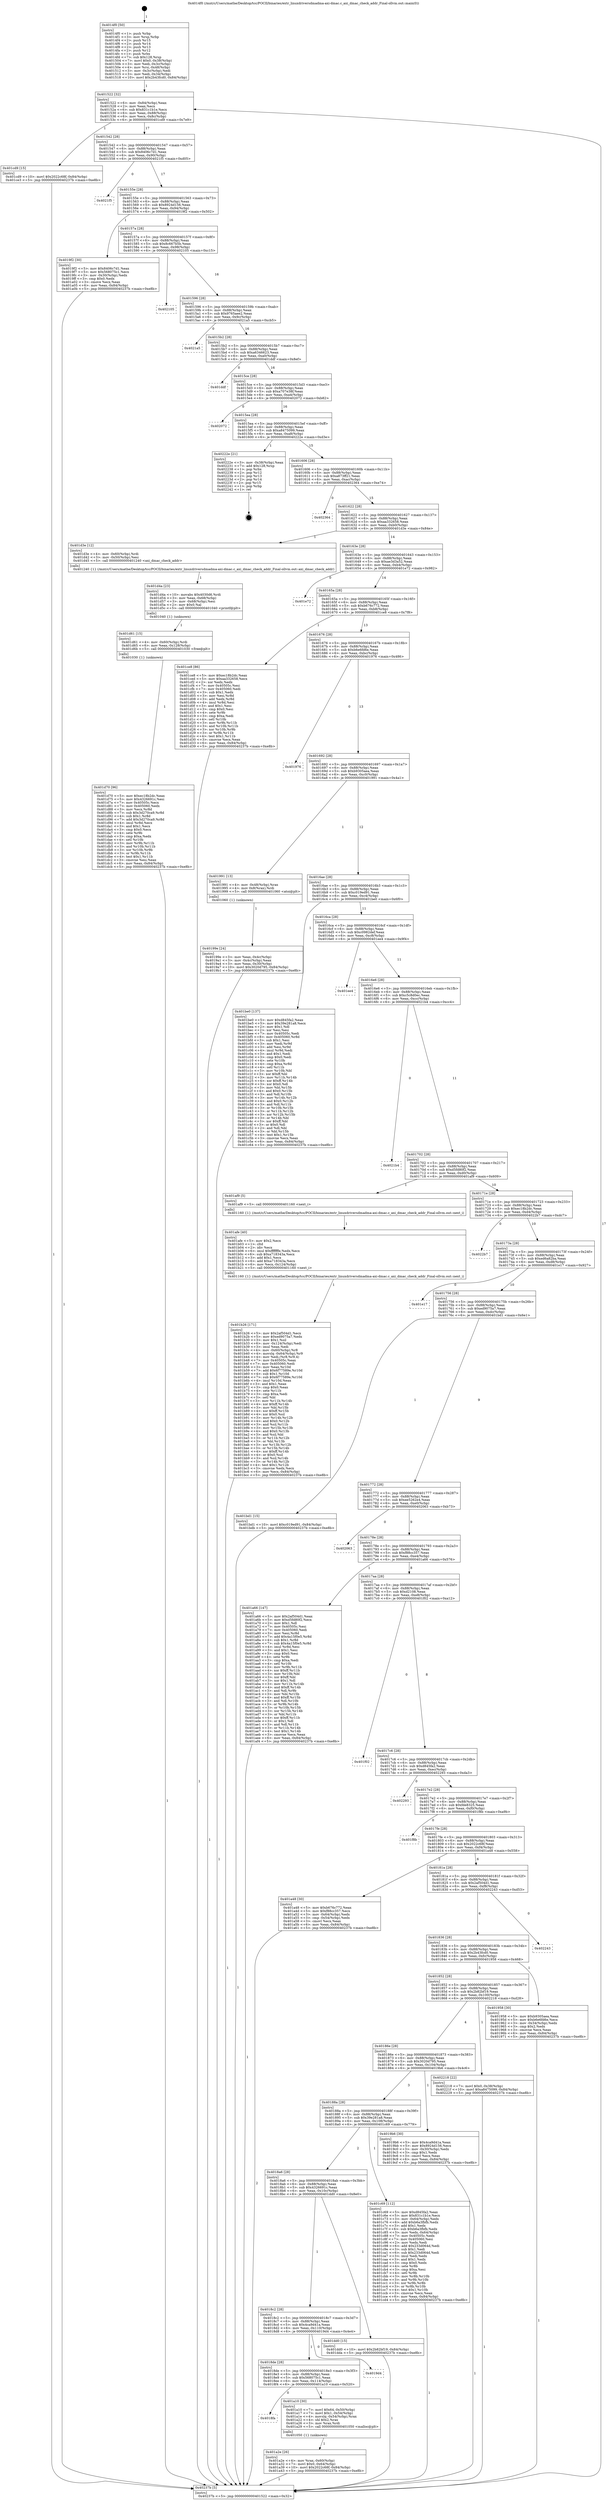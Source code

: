 digraph "0x4014f0" {
  label = "0x4014f0 (/mnt/c/Users/mathe/Desktop/tcc/POCII/binaries/extr_linuxdriversdmadma-axi-dmac.c_axi_dmac_check_addr_Final-ollvm.out::main(0))"
  labelloc = "t"
  node[shape=record]

  Entry [label="",width=0.3,height=0.3,shape=circle,fillcolor=black,style=filled]
  "0x401522" [label="{
     0x401522 [32]\l
     | [instrs]\l
     &nbsp;&nbsp;0x401522 \<+6\>: mov -0x84(%rbp),%eax\l
     &nbsp;&nbsp;0x401528 \<+2\>: mov %eax,%ecx\l
     &nbsp;&nbsp;0x40152a \<+6\>: sub $0x831c1b1e,%ecx\l
     &nbsp;&nbsp;0x401530 \<+6\>: mov %eax,-0x88(%rbp)\l
     &nbsp;&nbsp;0x401536 \<+6\>: mov %ecx,-0x8c(%rbp)\l
     &nbsp;&nbsp;0x40153c \<+6\>: je 0000000000401cd9 \<main+0x7e9\>\l
  }"]
  "0x401cd9" [label="{
     0x401cd9 [15]\l
     | [instrs]\l
     &nbsp;&nbsp;0x401cd9 \<+10\>: movl $0x2022c68f,-0x84(%rbp)\l
     &nbsp;&nbsp;0x401ce3 \<+5\>: jmp 000000000040237b \<main+0xe8b\>\l
  }"]
  "0x401542" [label="{
     0x401542 [28]\l
     | [instrs]\l
     &nbsp;&nbsp;0x401542 \<+5\>: jmp 0000000000401547 \<main+0x57\>\l
     &nbsp;&nbsp;0x401547 \<+6\>: mov -0x88(%rbp),%eax\l
     &nbsp;&nbsp;0x40154d \<+5\>: sub $0x8406c7d1,%eax\l
     &nbsp;&nbsp;0x401552 \<+6\>: mov %eax,-0x90(%rbp)\l
     &nbsp;&nbsp;0x401558 \<+6\>: je 00000000004021f5 \<main+0xd05\>\l
  }"]
  Exit [label="",width=0.3,height=0.3,shape=circle,fillcolor=black,style=filled,peripheries=2]
  "0x4021f5" [label="{
     0x4021f5\l
  }", style=dashed]
  "0x40155e" [label="{
     0x40155e [28]\l
     | [instrs]\l
     &nbsp;&nbsp;0x40155e \<+5\>: jmp 0000000000401563 \<main+0x73\>\l
     &nbsp;&nbsp;0x401563 \<+6\>: mov -0x88(%rbp),%eax\l
     &nbsp;&nbsp;0x401569 \<+5\>: sub $0x8924d156,%eax\l
     &nbsp;&nbsp;0x40156e \<+6\>: mov %eax,-0x94(%rbp)\l
     &nbsp;&nbsp;0x401574 \<+6\>: je 00000000004019f2 \<main+0x502\>\l
  }"]
  "0x401d70" [label="{
     0x401d70 [96]\l
     | [instrs]\l
     &nbsp;&nbsp;0x401d70 \<+5\>: mov $0xec18b2dc,%eax\l
     &nbsp;&nbsp;0x401d75 \<+5\>: mov $0x4326691c,%esi\l
     &nbsp;&nbsp;0x401d7a \<+7\>: mov 0x40505c,%ecx\l
     &nbsp;&nbsp;0x401d81 \<+7\>: mov 0x405060,%edx\l
     &nbsp;&nbsp;0x401d88 \<+3\>: mov %ecx,%r8d\l
     &nbsp;&nbsp;0x401d8b \<+7\>: sub $0x3d270ca9,%r8d\l
     &nbsp;&nbsp;0x401d92 \<+4\>: sub $0x1,%r8d\l
     &nbsp;&nbsp;0x401d96 \<+7\>: add $0x3d270ca9,%r8d\l
     &nbsp;&nbsp;0x401d9d \<+4\>: imul %r8d,%ecx\l
     &nbsp;&nbsp;0x401da1 \<+3\>: and $0x1,%ecx\l
     &nbsp;&nbsp;0x401da4 \<+3\>: cmp $0x0,%ecx\l
     &nbsp;&nbsp;0x401da7 \<+4\>: sete %r9b\l
     &nbsp;&nbsp;0x401dab \<+3\>: cmp $0xa,%edx\l
     &nbsp;&nbsp;0x401dae \<+4\>: setl %r10b\l
     &nbsp;&nbsp;0x401db2 \<+3\>: mov %r9b,%r11b\l
     &nbsp;&nbsp;0x401db5 \<+3\>: and %r10b,%r11b\l
     &nbsp;&nbsp;0x401db8 \<+3\>: xor %r10b,%r9b\l
     &nbsp;&nbsp;0x401dbb \<+3\>: or %r9b,%r11b\l
     &nbsp;&nbsp;0x401dbe \<+4\>: test $0x1,%r11b\l
     &nbsp;&nbsp;0x401dc2 \<+3\>: cmovne %esi,%eax\l
     &nbsp;&nbsp;0x401dc5 \<+6\>: mov %eax,-0x84(%rbp)\l
     &nbsp;&nbsp;0x401dcb \<+5\>: jmp 000000000040237b \<main+0xe8b\>\l
  }"]
  "0x4019f2" [label="{
     0x4019f2 [30]\l
     | [instrs]\l
     &nbsp;&nbsp;0x4019f2 \<+5\>: mov $0x8406c7d1,%eax\l
     &nbsp;&nbsp;0x4019f7 \<+5\>: mov $0x568075c1,%ecx\l
     &nbsp;&nbsp;0x4019fc \<+3\>: mov -0x30(%rbp),%edx\l
     &nbsp;&nbsp;0x4019ff \<+3\>: cmp $0x0,%edx\l
     &nbsp;&nbsp;0x401a02 \<+3\>: cmove %ecx,%eax\l
     &nbsp;&nbsp;0x401a05 \<+6\>: mov %eax,-0x84(%rbp)\l
     &nbsp;&nbsp;0x401a0b \<+5\>: jmp 000000000040237b \<main+0xe8b\>\l
  }"]
  "0x40157a" [label="{
     0x40157a [28]\l
     | [instrs]\l
     &nbsp;&nbsp;0x40157a \<+5\>: jmp 000000000040157f \<main+0x8f\>\l
     &nbsp;&nbsp;0x40157f \<+6\>: mov -0x88(%rbp),%eax\l
     &nbsp;&nbsp;0x401585 \<+5\>: sub $0x8c667b5b,%eax\l
     &nbsp;&nbsp;0x40158a \<+6\>: mov %eax,-0x98(%rbp)\l
     &nbsp;&nbsp;0x401590 \<+6\>: je 0000000000402105 \<main+0xc15\>\l
  }"]
  "0x401d61" [label="{
     0x401d61 [15]\l
     | [instrs]\l
     &nbsp;&nbsp;0x401d61 \<+4\>: mov -0x60(%rbp),%rdi\l
     &nbsp;&nbsp;0x401d65 \<+6\>: mov %eax,-0x128(%rbp)\l
     &nbsp;&nbsp;0x401d6b \<+5\>: call 0000000000401030 \<free@plt\>\l
     | [calls]\l
     &nbsp;&nbsp;0x401030 \{1\} (unknown)\l
  }"]
  "0x402105" [label="{
     0x402105\l
  }", style=dashed]
  "0x401596" [label="{
     0x401596 [28]\l
     | [instrs]\l
     &nbsp;&nbsp;0x401596 \<+5\>: jmp 000000000040159b \<main+0xab\>\l
     &nbsp;&nbsp;0x40159b \<+6\>: mov -0x88(%rbp),%eax\l
     &nbsp;&nbsp;0x4015a1 \<+5\>: sub $0x9765aee2,%eax\l
     &nbsp;&nbsp;0x4015a6 \<+6\>: mov %eax,-0x9c(%rbp)\l
     &nbsp;&nbsp;0x4015ac \<+6\>: je 00000000004021a5 \<main+0xcb5\>\l
  }"]
  "0x401d4a" [label="{
     0x401d4a [23]\l
     | [instrs]\l
     &nbsp;&nbsp;0x401d4a \<+10\>: movabs $0x4030d6,%rdi\l
     &nbsp;&nbsp;0x401d54 \<+3\>: mov %eax,-0x68(%rbp)\l
     &nbsp;&nbsp;0x401d57 \<+3\>: mov -0x68(%rbp),%esi\l
     &nbsp;&nbsp;0x401d5a \<+2\>: mov $0x0,%al\l
     &nbsp;&nbsp;0x401d5c \<+5\>: call 0000000000401040 \<printf@plt\>\l
     | [calls]\l
     &nbsp;&nbsp;0x401040 \{1\} (unknown)\l
  }"]
  "0x4021a5" [label="{
     0x4021a5\l
  }", style=dashed]
  "0x4015b2" [label="{
     0x4015b2 [28]\l
     | [instrs]\l
     &nbsp;&nbsp;0x4015b2 \<+5\>: jmp 00000000004015b7 \<main+0xc7\>\l
     &nbsp;&nbsp;0x4015b7 \<+6\>: mov -0x88(%rbp),%eax\l
     &nbsp;&nbsp;0x4015bd \<+5\>: sub $0xa6346623,%eax\l
     &nbsp;&nbsp;0x4015c2 \<+6\>: mov %eax,-0xa0(%rbp)\l
     &nbsp;&nbsp;0x4015c8 \<+6\>: je 0000000000401ddf \<main+0x8ef\>\l
  }"]
  "0x401b26" [label="{
     0x401b26 [171]\l
     | [instrs]\l
     &nbsp;&nbsp;0x401b26 \<+5\>: mov $0x2af504d1,%ecx\l
     &nbsp;&nbsp;0x401b2b \<+5\>: mov $0xed9075a7,%edx\l
     &nbsp;&nbsp;0x401b30 \<+3\>: mov $0x1,%sil\l
     &nbsp;&nbsp;0x401b33 \<+6\>: mov -0x124(%rbp),%edi\l
     &nbsp;&nbsp;0x401b39 \<+3\>: imul %eax,%edi\l
     &nbsp;&nbsp;0x401b3c \<+4\>: mov -0x60(%rbp),%r8\l
     &nbsp;&nbsp;0x401b40 \<+4\>: movslq -0x64(%rbp),%r9\l
     &nbsp;&nbsp;0x401b44 \<+4\>: mov %edi,(%r8,%r9,4)\l
     &nbsp;&nbsp;0x401b48 \<+7\>: mov 0x40505c,%eax\l
     &nbsp;&nbsp;0x401b4f \<+7\>: mov 0x405060,%edi\l
     &nbsp;&nbsp;0x401b56 \<+3\>: mov %eax,%r10d\l
     &nbsp;&nbsp;0x401b59 \<+7\>: add $0x6f77589e,%r10d\l
     &nbsp;&nbsp;0x401b60 \<+4\>: sub $0x1,%r10d\l
     &nbsp;&nbsp;0x401b64 \<+7\>: sub $0x6f77589e,%r10d\l
     &nbsp;&nbsp;0x401b6b \<+4\>: imul %r10d,%eax\l
     &nbsp;&nbsp;0x401b6f \<+3\>: and $0x1,%eax\l
     &nbsp;&nbsp;0x401b72 \<+3\>: cmp $0x0,%eax\l
     &nbsp;&nbsp;0x401b75 \<+4\>: sete %r11b\l
     &nbsp;&nbsp;0x401b79 \<+3\>: cmp $0xa,%edi\l
     &nbsp;&nbsp;0x401b7c \<+3\>: setl %bl\l
     &nbsp;&nbsp;0x401b7f \<+3\>: mov %r11b,%r14b\l
     &nbsp;&nbsp;0x401b82 \<+4\>: xor $0xff,%r14b\l
     &nbsp;&nbsp;0x401b86 \<+3\>: mov %bl,%r15b\l
     &nbsp;&nbsp;0x401b89 \<+4\>: xor $0xff,%r15b\l
     &nbsp;&nbsp;0x401b8d \<+4\>: xor $0x0,%sil\l
     &nbsp;&nbsp;0x401b91 \<+3\>: mov %r14b,%r12b\l
     &nbsp;&nbsp;0x401b94 \<+4\>: and $0x0,%r12b\l
     &nbsp;&nbsp;0x401b98 \<+3\>: and %sil,%r11b\l
     &nbsp;&nbsp;0x401b9b \<+3\>: mov %r15b,%r13b\l
     &nbsp;&nbsp;0x401b9e \<+4\>: and $0x0,%r13b\l
     &nbsp;&nbsp;0x401ba2 \<+3\>: and %sil,%bl\l
     &nbsp;&nbsp;0x401ba5 \<+3\>: or %r11b,%r12b\l
     &nbsp;&nbsp;0x401ba8 \<+3\>: or %bl,%r13b\l
     &nbsp;&nbsp;0x401bab \<+3\>: xor %r13b,%r12b\l
     &nbsp;&nbsp;0x401bae \<+3\>: or %r15b,%r14b\l
     &nbsp;&nbsp;0x401bb1 \<+4\>: xor $0xff,%r14b\l
     &nbsp;&nbsp;0x401bb5 \<+4\>: or $0x0,%sil\l
     &nbsp;&nbsp;0x401bb9 \<+3\>: and %sil,%r14b\l
     &nbsp;&nbsp;0x401bbc \<+3\>: or %r14b,%r12b\l
     &nbsp;&nbsp;0x401bbf \<+4\>: test $0x1,%r12b\l
     &nbsp;&nbsp;0x401bc3 \<+3\>: cmovne %edx,%ecx\l
     &nbsp;&nbsp;0x401bc6 \<+6\>: mov %ecx,-0x84(%rbp)\l
     &nbsp;&nbsp;0x401bcc \<+5\>: jmp 000000000040237b \<main+0xe8b\>\l
  }"]
  "0x401ddf" [label="{
     0x401ddf\l
  }", style=dashed]
  "0x4015ce" [label="{
     0x4015ce [28]\l
     | [instrs]\l
     &nbsp;&nbsp;0x4015ce \<+5\>: jmp 00000000004015d3 \<main+0xe3\>\l
     &nbsp;&nbsp;0x4015d3 \<+6\>: mov -0x88(%rbp),%eax\l
     &nbsp;&nbsp;0x4015d9 \<+5\>: sub $0xa707e38f,%eax\l
     &nbsp;&nbsp;0x4015de \<+6\>: mov %eax,-0xa4(%rbp)\l
     &nbsp;&nbsp;0x4015e4 \<+6\>: je 0000000000402072 \<main+0xb82\>\l
  }"]
  "0x401afe" [label="{
     0x401afe [40]\l
     | [instrs]\l
     &nbsp;&nbsp;0x401afe \<+5\>: mov $0x2,%ecx\l
     &nbsp;&nbsp;0x401b03 \<+1\>: cltd\l
     &nbsp;&nbsp;0x401b04 \<+2\>: idiv %ecx\l
     &nbsp;&nbsp;0x401b06 \<+6\>: imul $0xfffffffe,%edx,%ecx\l
     &nbsp;&nbsp;0x401b0c \<+6\>: sub $0xa718343a,%ecx\l
     &nbsp;&nbsp;0x401b12 \<+3\>: add $0x1,%ecx\l
     &nbsp;&nbsp;0x401b15 \<+6\>: add $0xa718343a,%ecx\l
     &nbsp;&nbsp;0x401b1b \<+6\>: mov %ecx,-0x124(%rbp)\l
     &nbsp;&nbsp;0x401b21 \<+5\>: call 0000000000401160 \<next_i\>\l
     | [calls]\l
     &nbsp;&nbsp;0x401160 \{1\} (/mnt/c/Users/mathe/Desktop/tcc/POCII/binaries/extr_linuxdriversdmadma-axi-dmac.c_axi_dmac_check_addr_Final-ollvm.out::next_i)\l
  }"]
  "0x402072" [label="{
     0x402072\l
  }", style=dashed]
  "0x4015ea" [label="{
     0x4015ea [28]\l
     | [instrs]\l
     &nbsp;&nbsp;0x4015ea \<+5\>: jmp 00000000004015ef \<main+0xff\>\l
     &nbsp;&nbsp;0x4015ef \<+6\>: mov -0x88(%rbp),%eax\l
     &nbsp;&nbsp;0x4015f5 \<+5\>: sub $0xa8475099,%eax\l
     &nbsp;&nbsp;0x4015fa \<+6\>: mov %eax,-0xa8(%rbp)\l
     &nbsp;&nbsp;0x401600 \<+6\>: je 000000000040222e \<main+0xd3e\>\l
  }"]
  "0x401a2e" [label="{
     0x401a2e [26]\l
     | [instrs]\l
     &nbsp;&nbsp;0x401a2e \<+4\>: mov %rax,-0x60(%rbp)\l
     &nbsp;&nbsp;0x401a32 \<+7\>: movl $0x0,-0x64(%rbp)\l
     &nbsp;&nbsp;0x401a39 \<+10\>: movl $0x2022c68f,-0x84(%rbp)\l
     &nbsp;&nbsp;0x401a43 \<+5\>: jmp 000000000040237b \<main+0xe8b\>\l
  }"]
  "0x40222e" [label="{
     0x40222e [21]\l
     | [instrs]\l
     &nbsp;&nbsp;0x40222e \<+3\>: mov -0x38(%rbp),%eax\l
     &nbsp;&nbsp;0x402231 \<+7\>: add $0x128,%rsp\l
     &nbsp;&nbsp;0x402238 \<+1\>: pop %rbx\l
     &nbsp;&nbsp;0x402239 \<+2\>: pop %r12\l
     &nbsp;&nbsp;0x40223b \<+2\>: pop %r13\l
     &nbsp;&nbsp;0x40223d \<+2\>: pop %r14\l
     &nbsp;&nbsp;0x40223f \<+2\>: pop %r15\l
     &nbsp;&nbsp;0x402241 \<+1\>: pop %rbp\l
     &nbsp;&nbsp;0x402242 \<+1\>: ret\l
  }"]
  "0x401606" [label="{
     0x401606 [28]\l
     | [instrs]\l
     &nbsp;&nbsp;0x401606 \<+5\>: jmp 000000000040160b \<main+0x11b\>\l
     &nbsp;&nbsp;0x40160b \<+6\>: mov -0x88(%rbp),%eax\l
     &nbsp;&nbsp;0x401611 \<+5\>: sub $0xa873ff21,%eax\l
     &nbsp;&nbsp;0x401616 \<+6\>: mov %eax,-0xac(%rbp)\l
     &nbsp;&nbsp;0x40161c \<+6\>: je 0000000000402364 \<main+0xe74\>\l
  }"]
  "0x4018fa" [label="{
     0x4018fa\l
  }", style=dashed]
  "0x402364" [label="{
     0x402364\l
  }", style=dashed]
  "0x401622" [label="{
     0x401622 [28]\l
     | [instrs]\l
     &nbsp;&nbsp;0x401622 \<+5\>: jmp 0000000000401627 \<main+0x137\>\l
     &nbsp;&nbsp;0x401627 \<+6\>: mov -0x88(%rbp),%eax\l
     &nbsp;&nbsp;0x40162d \<+5\>: sub $0xaa332658,%eax\l
     &nbsp;&nbsp;0x401632 \<+6\>: mov %eax,-0xb0(%rbp)\l
     &nbsp;&nbsp;0x401638 \<+6\>: je 0000000000401d3e \<main+0x84e\>\l
  }"]
  "0x401a10" [label="{
     0x401a10 [30]\l
     | [instrs]\l
     &nbsp;&nbsp;0x401a10 \<+7\>: movl $0x64,-0x50(%rbp)\l
     &nbsp;&nbsp;0x401a17 \<+7\>: movl $0x1,-0x54(%rbp)\l
     &nbsp;&nbsp;0x401a1e \<+4\>: movslq -0x54(%rbp),%rax\l
     &nbsp;&nbsp;0x401a22 \<+4\>: shl $0x2,%rax\l
     &nbsp;&nbsp;0x401a26 \<+3\>: mov %rax,%rdi\l
     &nbsp;&nbsp;0x401a29 \<+5\>: call 0000000000401050 \<malloc@plt\>\l
     | [calls]\l
     &nbsp;&nbsp;0x401050 \{1\} (unknown)\l
  }"]
  "0x401d3e" [label="{
     0x401d3e [12]\l
     | [instrs]\l
     &nbsp;&nbsp;0x401d3e \<+4\>: mov -0x60(%rbp),%rdi\l
     &nbsp;&nbsp;0x401d42 \<+3\>: mov -0x50(%rbp),%esi\l
     &nbsp;&nbsp;0x401d45 \<+5\>: call 0000000000401240 \<axi_dmac_check_addr\>\l
     | [calls]\l
     &nbsp;&nbsp;0x401240 \{1\} (/mnt/c/Users/mathe/Desktop/tcc/POCII/binaries/extr_linuxdriversdmadma-axi-dmac.c_axi_dmac_check_addr_Final-ollvm.out::axi_dmac_check_addr)\l
  }"]
  "0x40163e" [label="{
     0x40163e [28]\l
     | [instrs]\l
     &nbsp;&nbsp;0x40163e \<+5\>: jmp 0000000000401643 \<main+0x153\>\l
     &nbsp;&nbsp;0x401643 \<+6\>: mov -0x88(%rbp),%eax\l
     &nbsp;&nbsp;0x401649 \<+5\>: sub $0xae3d3a52,%eax\l
     &nbsp;&nbsp;0x40164e \<+6\>: mov %eax,-0xb4(%rbp)\l
     &nbsp;&nbsp;0x401654 \<+6\>: je 0000000000401e72 \<main+0x982\>\l
  }"]
  "0x4018de" [label="{
     0x4018de [28]\l
     | [instrs]\l
     &nbsp;&nbsp;0x4018de \<+5\>: jmp 00000000004018e3 \<main+0x3f3\>\l
     &nbsp;&nbsp;0x4018e3 \<+6\>: mov -0x88(%rbp),%eax\l
     &nbsp;&nbsp;0x4018e9 \<+5\>: sub $0x568075c1,%eax\l
     &nbsp;&nbsp;0x4018ee \<+6\>: mov %eax,-0x114(%rbp)\l
     &nbsp;&nbsp;0x4018f4 \<+6\>: je 0000000000401a10 \<main+0x520\>\l
  }"]
  "0x401e72" [label="{
     0x401e72\l
  }", style=dashed]
  "0x40165a" [label="{
     0x40165a [28]\l
     | [instrs]\l
     &nbsp;&nbsp;0x40165a \<+5\>: jmp 000000000040165f \<main+0x16f\>\l
     &nbsp;&nbsp;0x40165f \<+6\>: mov -0x88(%rbp),%eax\l
     &nbsp;&nbsp;0x401665 \<+5\>: sub $0xb676c772,%eax\l
     &nbsp;&nbsp;0x40166a \<+6\>: mov %eax,-0xb8(%rbp)\l
     &nbsp;&nbsp;0x401670 \<+6\>: je 0000000000401ce8 \<main+0x7f8\>\l
  }"]
  "0x4019d4" [label="{
     0x4019d4\l
  }", style=dashed]
  "0x401ce8" [label="{
     0x401ce8 [86]\l
     | [instrs]\l
     &nbsp;&nbsp;0x401ce8 \<+5\>: mov $0xec18b2dc,%eax\l
     &nbsp;&nbsp;0x401ced \<+5\>: mov $0xaa332658,%ecx\l
     &nbsp;&nbsp;0x401cf2 \<+2\>: xor %edx,%edx\l
     &nbsp;&nbsp;0x401cf4 \<+7\>: mov 0x40505c,%esi\l
     &nbsp;&nbsp;0x401cfb \<+7\>: mov 0x405060,%edi\l
     &nbsp;&nbsp;0x401d02 \<+3\>: sub $0x1,%edx\l
     &nbsp;&nbsp;0x401d05 \<+3\>: mov %esi,%r8d\l
     &nbsp;&nbsp;0x401d08 \<+3\>: add %edx,%r8d\l
     &nbsp;&nbsp;0x401d0b \<+4\>: imul %r8d,%esi\l
     &nbsp;&nbsp;0x401d0f \<+3\>: and $0x1,%esi\l
     &nbsp;&nbsp;0x401d12 \<+3\>: cmp $0x0,%esi\l
     &nbsp;&nbsp;0x401d15 \<+4\>: sete %r9b\l
     &nbsp;&nbsp;0x401d19 \<+3\>: cmp $0xa,%edi\l
     &nbsp;&nbsp;0x401d1c \<+4\>: setl %r10b\l
     &nbsp;&nbsp;0x401d20 \<+3\>: mov %r9b,%r11b\l
     &nbsp;&nbsp;0x401d23 \<+3\>: and %r10b,%r11b\l
     &nbsp;&nbsp;0x401d26 \<+3\>: xor %r10b,%r9b\l
     &nbsp;&nbsp;0x401d29 \<+3\>: or %r9b,%r11b\l
     &nbsp;&nbsp;0x401d2c \<+4\>: test $0x1,%r11b\l
     &nbsp;&nbsp;0x401d30 \<+3\>: cmovne %ecx,%eax\l
     &nbsp;&nbsp;0x401d33 \<+6\>: mov %eax,-0x84(%rbp)\l
     &nbsp;&nbsp;0x401d39 \<+5\>: jmp 000000000040237b \<main+0xe8b\>\l
  }"]
  "0x401676" [label="{
     0x401676 [28]\l
     | [instrs]\l
     &nbsp;&nbsp;0x401676 \<+5\>: jmp 000000000040167b \<main+0x18b\>\l
     &nbsp;&nbsp;0x40167b \<+6\>: mov -0x88(%rbp),%eax\l
     &nbsp;&nbsp;0x401681 \<+5\>: sub $0xb6e6fd6e,%eax\l
     &nbsp;&nbsp;0x401686 \<+6\>: mov %eax,-0xbc(%rbp)\l
     &nbsp;&nbsp;0x40168c \<+6\>: je 0000000000401976 \<main+0x486\>\l
  }"]
  "0x4018c2" [label="{
     0x4018c2 [28]\l
     | [instrs]\l
     &nbsp;&nbsp;0x4018c2 \<+5\>: jmp 00000000004018c7 \<main+0x3d7\>\l
     &nbsp;&nbsp;0x4018c7 \<+6\>: mov -0x88(%rbp),%eax\l
     &nbsp;&nbsp;0x4018cd \<+5\>: sub $0x4ca9d41a,%eax\l
     &nbsp;&nbsp;0x4018d2 \<+6\>: mov %eax,-0x110(%rbp)\l
     &nbsp;&nbsp;0x4018d8 \<+6\>: je 00000000004019d4 \<main+0x4e4\>\l
  }"]
  "0x401976" [label="{
     0x401976\l
  }", style=dashed]
  "0x401692" [label="{
     0x401692 [28]\l
     | [instrs]\l
     &nbsp;&nbsp;0x401692 \<+5\>: jmp 0000000000401697 \<main+0x1a7\>\l
     &nbsp;&nbsp;0x401697 \<+6\>: mov -0x88(%rbp),%eax\l
     &nbsp;&nbsp;0x40169d \<+5\>: sub $0xb9305aea,%eax\l
     &nbsp;&nbsp;0x4016a2 \<+6\>: mov %eax,-0xc0(%rbp)\l
     &nbsp;&nbsp;0x4016a8 \<+6\>: je 0000000000401991 \<main+0x4a1\>\l
  }"]
  "0x401dd0" [label="{
     0x401dd0 [15]\l
     | [instrs]\l
     &nbsp;&nbsp;0x401dd0 \<+10\>: movl $0x2b82bf19,-0x84(%rbp)\l
     &nbsp;&nbsp;0x401dda \<+5\>: jmp 000000000040237b \<main+0xe8b\>\l
  }"]
  "0x401991" [label="{
     0x401991 [13]\l
     | [instrs]\l
     &nbsp;&nbsp;0x401991 \<+4\>: mov -0x48(%rbp),%rax\l
     &nbsp;&nbsp;0x401995 \<+4\>: mov 0x8(%rax),%rdi\l
     &nbsp;&nbsp;0x401999 \<+5\>: call 0000000000401060 \<atoi@plt\>\l
     | [calls]\l
     &nbsp;&nbsp;0x401060 \{1\} (unknown)\l
  }"]
  "0x4016ae" [label="{
     0x4016ae [28]\l
     | [instrs]\l
     &nbsp;&nbsp;0x4016ae \<+5\>: jmp 00000000004016b3 \<main+0x1c3\>\l
     &nbsp;&nbsp;0x4016b3 \<+6\>: mov -0x88(%rbp),%eax\l
     &nbsp;&nbsp;0x4016b9 \<+5\>: sub $0xc019ed91,%eax\l
     &nbsp;&nbsp;0x4016be \<+6\>: mov %eax,-0xc4(%rbp)\l
     &nbsp;&nbsp;0x4016c4 \<+6\>: je 0000000000401be0 \<main+0x6f0\>\l
  }"]
  "0x4018a6" [label="{
     0x4018a6 [28]\l
     | [instrs]\l
     &nbsp;&nbsp;0x4018a6 \<+5\>: jmp 00000000004018ab \<main+0x3bb\>\l
     &nbsp;&nbsp;0x4018ab \<+6\>: mov -0x88(%rbp),%eax\l
     &nbsp;&nbsp;0x4018b1 \<+5\>: sub $0x4326691c,%eax\l
     &nbsp;&nbsp;0x4018b6 \<+6\>: mov %eax,-0x10c(%rbp)\l
     &nbsp;&nbsp;0x4018bc \<+6\>: je 0000000000401dd0 \<main+0x8e0\>\l
  }"]
  "0x401be0" [label="{
     0x401be0 [137]\l
     | [instrs]\l
     &nbsp;&nbsp;0x401be0 \<+5\>: mov $0xd845fa2,%eax\l
     &nbsp;&nbsp;0x401be5 \<+5\>: mov $0x39e281a8,%ecx\l
     &nbsp;&nbsp;0x401bea \<+2\>: mov $0x1,%dl\l
     &nbsp;&nbsp;0x401bec \<+2\>: xor %esi,%esi\l
     &nbsp;&nbsp;0x401bee \<+7\>: mov 0x40505c,%edi\l
     &nbsp;&nbsp;0x401bf5 \<+8\>: mov 0x405060,%r8d\l
     &nbsp;&nbsp;0x401bfd \<+3\>: sub $0x1,%esi\l
     &nbsp;&nbsp;0x401c00 \<+3\>: mov %edi,%r9d\l
     &nbsp;&nbsp;0x401c03 \<+3\>: add %esi,%r9d\l
     &nbsp;&nbsp;0x401c06 \<+4\>: imul %r9d,%edi\l
     &nbsp;&nbsp;0x401c0a \<+3\>: and $0x1,%edi\l
     &nbsp;&nbsp;0x401c0d \<+3\>: cmp $0x0,%edi\l
     &nbsp;&nbsp;0x401c10 \<+4\>: sete %r10b\l
     &nbsp;&nbsp;0x401c14 \<+4\>: cmp $0xa,%r8d\l
     &nbsp;&nbsp;0x401c18 \<+4\>: setl %r11b\l
     &nbsp;&nbsp;0x401c1c \<+3\>: mov %r10b,%bl\l
     &nbsp;&nbsp;0x401c1f \<+3\>: xor $0xff,%bl\l
     &nbsp;&nbsp;0x401c22 \<+3\>: mov %r11b,%r14b\l
     &nbsp;&nbsp;0x401c25 \<+4\>: xor $0xff,%r14b\l
     &nbsp;&nbsp;0x401c29 \<+3\>: xor $0x0,%dl\l
     &nbsp;&nbsp;0x401c2c \<+3\>: mov %bl,%r15b\l
     &nbsp;&nbsp;0x401c2f \<+4\>: and $0x0,%r15b\l
     &nbsp;&nbsp;0x401c33 \<+3\>: and %dl,%r10b\l
     &nbsp;&nbsp;0x401c36 \<+3\>: mov %r14b,%r12b\l
     &nbsp;&nbsp;0x401c39 \<+4\>: and $0x0,%r12b\l
     &nbsp;&nbsp;0x401c3d \<+3\>: and %dl,%r11b\l
     &nbsp;&nbsp;0x401c40 \<+3\>: or %r10b,%r15b\l
     &nbsp;&nbsp;0x401c43 \<+3\>: or %r11b,%r12b\l
     &nbsp;&nbsp;0x401c46 \<+3\>: xor %r12b,%r15b\l
     &nbsp;&nbsp;0x401c49 \<+3\>: or %r14b,%bl\l
     &nbsp;&nbsp;0x401c4c \<+3\>: xor $0xff,%bl\l
     &nbsp;&nbsp;0x401c4f \<+3\>: or $0x0,%dl\l
     &nbsp;&nbsp;0x401c52 \<+2\>: and %dl,%bl\l
     &nbsp;&nbsp;0x401c54 \<+3\>: or %bl,%r15b\l
     &nbsp;&nbsp;0x401c57 \<+4\>: test $0x1,%r15b\l
     &nbsp;&nbsp;0x401c5b \<+3\>: cmovne %ecx,%eax\l
     &nbsp;&nbsp;0x401c5e \<+6\>: mov %eax,-0x84(%rbp)\l
     &nbsp;&nbsp;0x401c64 \<+5\>: jmp 000000000040237b \<main+0xe8b\>\l
  }"]
  "0x4016ca" [label="{
     0x4016ca [28]\l
     | [instrs]\l
     &nbsp;&nbsp;0x4016ca \<+5\>: jmp 00000000004016cf \<main+0x1df\>\l
     &nbsp;&nbsp;0x4016cf \<+6\>: mov -0x88(%rbp),%eax\l
     &nbsp;&nbsp;0x4016d5 \<+5\>: sub $0xc0982def,%eax\l
     &nbsp;&nbsp;0x4016da \<+6\>: mov %eax,-0xc8(%rbp)\l
     &nbsp;&nbsp;0x4016e0 \<+6\>: je 0000000000401ee4 \<main+0x9f4\>\l
  }"]
  "0x401c69" [label="{
     0x401c69 [112]\l
     | [instrs]\l
     &nbsp;&nbsp;0x401c69 \<+5\>: mov $0xd845fa2,%eax\l
     &nbsp;&nbsp;0x401c6e \<+5\>: mov $0x831c1b1e,%ecx\l
     &nbsp;&nbsp;0x401c73 \<+3\>: mov -0x64(%rbp),%edx\l
     &nbsp;&nbsp;0x401c76 \<+6\>: add $0xb6a3fbfb,%edx\l
     &nbsp;&nbsp;0x401c7c \<+3\>: add $0x1,%edx\l
     &nbsp;&nbsp;0x401c7f \<+6\>: sub $0xb6a3fbfb,%edx\l
     &nbsp;&nbsp;0x401c85 \<+3\>: mov %edx,-0x64(%rbp)\l
     &nbsp;&nbsp;0x401c88 \<+7\>: mov 0x40505c,%edx\l
     &nbsp;&nbsp;0x401c8f \<+7\>: mov 0x405060,%esi\l
     &nbsp;&nbsp;0x401c96 \<+2\>: mov %edx,%edi\l
     &nbsp;&nbsp;0x401c98 \<+6\>: add $0x233d064d,%edi\l
     &nbsp;&nbsp;0x401c9e \<+3\>: sub $0x1,%edi\l
     &nbsp;&nbsp;0x401ca1 \<+6\>: sub $0x233d064d,%edi\l
     &nbsp;&nbsp;0x401ca7 \<+3\>: imul %edi,%edx\l
     &nbsp;&nbsp;0x401caa \<+3\>: and $0x1,%edx\l
     &nbsp;&nbsp;0x401cad \<+3\>: cmp $0x0,%edx\l
     &nbsp;&nbsp;0x401cb0 \<+4\>: sete %r8b\l
     &nbsp;&nbsp;0x401cb4 \<+3\>: cmp $0xa,%esi\l
     &nbsp;&nbsp;0x401cb7 \<+4\>: setl %r9b\l
     &nbsp;&nbsp;0x401cbb \<+3\>: mov %r8b,%r10b\l
     &nbsp;&nbsp;0x401cbe \<+3\>: and %r9b,%r10b\l
     &nbsp;&nbsp;0x401cc1 \<+3\>: xor %r9b,%r8b\l
     &nbsp;&nbsp;0x401cc4 \<+3\>: or %r8b,%r10b\l
     &nbsp;&nbsp;0x401cc7 \<+4\>: test $0x1,%r10b\l
     &nbsp;&nbsp;0x401ccb \<+3\>: cmovne %ecx,%eax\l
     &nbsp;&nbsp;0x401cce \<+6\>: mov %eax,-0x84(%rbp)\l
     &nbsp;&nbsp;0x401cd4 \<+5\>: jmp 000000000040237b \<main+0xe8b\>\l
  }"]
  "0x401ee4" [label="{
     0x401ee4\l
  }", style=dashed]
  "0x4016e6" [label="{
     0x4016e6 [28]\l
     | [instrs]\l
     &nbsp;&nbsp;0x4016e6 \<+5\>: jmp 00000000004016eb \<main+0x1fb\>\l
     &nbsp;&nbsp;0x4016eb \<+6\>: mov -0x88(%rbp),%eax\l
     &nbsp;&nbsp;0x4016f1 \<+5\>: sub $0xc5c8d0ec,%eax\l
     &nbsp;&nbsp;0x4016f6 \<+6\>: mov %eax,-0xcc(%rbp)\l
     &nbsp;&nbsp;0x4016fc \<+6\>: je 00000000004021b4 \<main+0xcc4\>\l
  }"]
  "0x40188a" [label="{
     0x40188a [28]\l
     | [instrs]\l
     &nbsp;&nbsp;0x40188a \<+5\>: jmp 000000000040188f \<main+0x39f\>\l
     &nbsp;&nbsp;0x40188f \<+6\>: mov -0x88(%rbp),%eax\l
     &nbsp;&nbsp;0x401895 \<+5\>: sub $0x39e281a8,%eax\l
     &nbsp;&nbsp;0x40189a \<+6\>: mov %eax,-0x108(%rbp)\l
     &nbsp;&nbsp;0x4018a0 \<+6\>: je 0000000000401c69 \<main+0x779\>\l
  }"]
  "0x4021b4" [label="{
     0x4021b4\l
  }", style=dashed]
  "0x401702" [label="{
     0x401702 [28]\l
     | [instrs]\l
     &nbsp;&nbsp;0x401702 \<+5\>: jmp 0000000000401707 \<main+0x217\>\l
     &nbsp;&nbsp;0x401707 \<+6\>: mov -0x88(%rbp),%eax\l
     &nbsp;&nbsp;0x40170d \<+5\>: sub $0xd5fd80f2,%eax\l
     &nbsp;&nbsp;0x401712 \<+6\>: mov %eax,-0xd0(%rbp)\l
     &nbsp;&nbsp;0x401718 \<+6\>: je 0000000000401af9 \<main+0x609\>\l
  }"]
  "0x4019b6" [label="{
     0x4019b6 [30]\l
     | [instrs]\l
     &nbsp;&nbsp;0x4019b6 \<+5\>: mov $0x4ca9d41a,%eax\l
     &nbsp;&nbsp;0x4019bb \<+5\>: mov $0x8924d156,%ecx\l
     &nbsp;&nbsp;0x4019c0 \<+3\>: mov -0x30(%rbp),%edx\l
     &nbsp;&nbsp;0x4019c3 \<+3\>: cmp $0x1,%edx\l
     &nbsp;&nbsp;0x4019c6 \<+3\>: cmovl %ecx,%eax\l
     &nbsp;&nbsp;0x4019c9 \<+6\>: mov %eax,-0x84(%rbp)\l
     &nbsp;&nbsp;0x4019cf \<+5\>: jmp 000000000040237b \<main+0xe8b\>\l
  }"]
  "0x401af9" [label="{
     0x401af9 [5]\l
     | [instrs]\l
     &nbsp;&nbsp;0x401af9 \<+5\>: call 0000000000401160 \<next_i\>\l
     | [calls]\l
     &nbsp;&nbsp;0x401160 \{1\} (/mnt/c/Users/mathe/Desktop/tcc/POCII/binaries/extr_linuxdriversdmadma-axi-dmac.c_axi_dmac_check_addr_Final-ollvm.out::next_i)\l
  }"]
  "0x40171e" [label="{
     0x40171e [28]\l
     | [instrs]\l
     &nbsp;&nbsp;0x40171e \<+5\>: jmp 0000000000401723 \<main+0x233\>\l
     &nbsp;&nbsp;0x401723 \<+6\>: mov -0x88(%rbp),%eax\l
     &nbsp;&nbsp;0x401729 \<+5\>: sub $0xec18b2dc,%eax\l
     &nbsp;&nbsp;0x40172e \<+6\>: mov %eax,-0xd4(%rbp)\l
     &nbsp;&nbsp;0x401734 \<+6\>: je 00000000004022b7 \<main+0xdc7\>\l
  }"]
  "0x40186e" [label="{
     0x40186e [28]\l
     | [instrs]\l
     &nbsp;&nbsp;0x40186e \<+5\>: jmp 0000000000401873 \<main+0x383\>\l
     &nbsp;&nbsp;0x401873 \<+6\>: mov -0x88(%rbp),%eax\l
     &nbsp;&nbsp;0x401879 \<+5\>: sub $0x3020d795,%eax\l
     &nbsp;&nbsp;0x40187e \<+6\>: mov %eax,-0x104(%rbp)\l
     &nbsp;&nbsp;0x401884 \<+6\>: je 00000000004019b6 \<main+0x4c6\>\l
  }"]
  "0x4022b7" [label="{
     0x4022b7\l
  }", style=dashed]
  "0x40173a" [label="{
     0x40173a [28]\l
     | [instrs]\l
     &nbsp;&nbsp;0x40173a \<+5\>: jmp 000000000040173f \<main+0x24f\>\l
     &nbsp;&nbsp;0x40173f \<+6\>: mov -0x88(%rbp),%eax\l
     &nbsp;&nbsp;0x401745 \<+5\>: sub $0xed6a82ba,%eax\l
     &nbsp;&nbsp;0x40174a \<+6\>: mov %eax,-0xd8(%rbp)\l
     &nbsp;&nbsp;0x401750 \<+6\>: je 0000000000401e17 \<main+0x927\>\l
  }"]
  "0x402218" [label="{
     0x402218 [22]\l
     | [instrs]\l
     &nbsp;&nbsp;0x402218 \<+7\>: movl $0x0,-0x38(%rbp)\l
     &nbsp;&nbsp;0x40221f \<+10\>: movl $0xa8475099,-0x84(%rbp)\l
     &nbsp;&nbsp;0x402229 \<+5\>: jmp 000000000040237b \<main+0xe8b\>\l
  }"]
  "0x401e17" [label="{
     0x401e17\l
  }", style=dashed]
  "0x401756" [label="{
     0x401756 [28]\l
     | [instrs]\l
     &nbsp;&nbsp;0x401756 \<+5\>: jmp 000000000040175b \<main+0x26b\>\l
     &nbsp;&nbsp;0x40175b \<+6\>: mov -0x88(%rbp),%eax\l
     &nbsp;&nbsp;0x401761 \<+5\>: sub $0xed9075a7,%eax\l
     &nbsp;&nbsp;0x401766 \<+6\>: mov %eax,-0xdc(%rbp)\l
     &nbsp;&nbsp;0x40176c \<+6\>: je 0000000000401bd1 \<main+0x6e1\>\l
  }"]
  "0x40199e" [label="{
     0x40199e [24]\l
     | [instrs]\l
     &nbsp;&nbsp;0x40199e \<+3\>: mov %eax,-0x4c(%rbp)\l
     &nbsp;&nbsp;0x4019a1 \<+3\>: mov -0x4c(%rbp),%eax\l
     &nbsp;&nbsp;0x4019a4 \<+3\>: mov %eax,-0x30(%rbp)\l
     &nbsp;&nbsp;0x4019a7 \<+10\>: movl $0x3020d795,-0x84(%rbp)\l
     &nbsp;&nbsp;0x4019b1 \<+5\>: jmp 000000000040237b \<main+0xe8b\>\l
  }"]
  "0x401bd1" [label="{
     0x401bd1 [15]\l
     | [instrs]\l
     &nbsp;&nbsp;0x401bd1 \<+10\>: movl $0xc019ed91,-0x84(%rbp)\l
     &nbsp;&nbsp;0x401bdb \<+5\>: jmp 000000000040237b \<main+0xe8b\>\l
  }"]
  "0x401772" [label="{
     0x401772 [28]\l
     | [instrs]\l
     &nbsp;&nbsp;0x401772 \<+5\>: jmp 0000000000401777 \<main+0x287\>\l
     &nbsp;&nbsp;0x401777 \<+6\>: mov -0x88(%rbp),%eax\l
     &nbsp;&nbsp;0x40177d \<+5\>: sub $0xee5262e4,%eax\l
     &nbsp;&nbsp;0x401782 \<+6\>: mov %eax,-0xe0(%rbp)\l
     &nbsp;&nbsp;0x401788 \<+6\>: je 0000000000402063 \<main+0xb73\>\l
  }"]
  "0x4014f0" [label="{
     0x4014f0 [50]\l
     | [instrs]\l
     &nbsp;&nbsp;0x4014f0 \<+1\>: push %rbp\l
     &nbsp;&nbsp;0x4014f1 \<+3\>: mov %rsp,%rbp\l
     &nbsp;&nbsp;0x4014f4 \<+2\>: push %r15\l
     &nbsp;&nbsp;0x4014f6 \<+2\>: push %r14\l
     &nbsp;&nbsp;0x4014f8 \<+2\>: push %r13\l
     &nbsp;&nbsp;0x4014fa \<+2\>: push %r12\l
     &nbsp;&nbsp;0x4014fc \<+1\>: push %rbx\l
     &nbsp;&nbsp;0x4014fd \<+7\>: sub $0x128,%rsp\l
     &nbsp;&nbsp;0x401504 \<+7\>: movl $0x0,-0x38(%rbp)\l
     &nbsp;&nbsp;0x40150b \<+3\>: mov %edi,-0x3c(%rbp)\l
     &nbsp;&nbsp;0x40150e \<+4\>: mov %rsi,-0x48(%rbp)\l
     &nbsp;&nbsp;0x401512 \<+3\>: mov -0x3c(%rbp),%edi\l
     &nbsp;&nbsp;0x401515 \<+3\>: mov %edi,-0x34(%rbp)\l
     &nbsp;&nbsp;0x401518 \<+10\>: movl $0x2b43fcd0,-0x84(%rbp)\l
  }"]
  "0x402063" [label="{
     0x402063\l
  }", style=dashed]
  "0x40178e" [label="{
     0x40178e [28]\l
     | [instrs]\l
     &nbsp;&nbsp;0x40178e \<+5\>: jmp 0000000000401793 \<main+0x2a3\>\l
     &nbsp;&nbsp;0x401793 \<+6\>: mov -0x88(%rbp),%eax\l
     &nbsp;&nbsp;0x401799 \<+5\>: sub $0xf88cc357,%eax\l
     &nbsp;&nbsp;0x40179e \<+6\>: mov %eax,-0xe4(%rbp)\l
     &nbsp;&nbsp;0x4017a4 \<+6\>: je 0000000000401a66 \<main+0x576\>\l
  }"]
  "0x40237b" [label="{
     0x40237b [5]\l
     | [instrs]\l
     &nbsp;&nbsp;0x40237b \<+5\>: jmp 0000000000401522 \<main+0x32\>\l
  }"]
  "0x401a66" [label="{
     0x401a66 [147]\l
     | [instrs]\l
     &nbsp;&nbsp;0x401a66 \<+5\>: mov $0x2af504d1,%eax\l
     &nbsp;&nbsp;0x401a6b \<+5\>: mov $0xd5fd80f2,%ecx\l
     &nbsp;&nbsp;0x401a70 \<+2\>: mov $0x1,%dl\l
     &nbsp;&nbsp;0x401a72 \<+7\>: mov 0x40505c,%esi\l
     &nbsp;&nbsp;0x401a79 \<+7\>: mov 0x405060,%edi\l
     &nbsp;&nbsp;0x401a80 \<+3\>: mov %esi,%r8d\l
     &nbsp;&nbsp;0x401a83 \<+7\>: add $0x4a15f0e5,%r8d\l
     &nbsp;&nbsp;0x401a8a \<+4\>: sub $0x1,%r8d\l
     &nbsp;&nbsp;0x401a8e \<+7\>: sub $0x4a15f0e5,%r8d\l
     &nbsp;&nbsp;0x401a95 \<+4\>: imul %r8d,%esi\l
     &nbsp;&nbsp;0x401a99 \<+3\>: and $0x1,%esi\l
     &nbsp;&nbsp;0x401a9c \<+3\>: cmp $0x0,%esi\l
     &nbsp;&nbsp;0x401a9f \<+4\>: sete %r9b\l
     &nbsp;&nbsp;0x401aa3 \<+3\>: cmp $0xa,%edi\l
     &nbsp;&nbsp;0x401aa6 \<+4\>: setl %r10b\l
     &nbsp;&nbsp;0x401aaa \<+3\>: mov %r9b,%r11b\l
     &nbsp;&nbsp;0x401aad \<+4\>: xor $0xff,%r11b\l
     &nbsp;&nbsp;0x401ab1 \<+3\>: mov %r10b,%bl\l
     &nbsp;&nbsp;0x401ab4 \<+3\>: xor $0xff,%bl\l
     &nbsp;&nbsp;0x401ab7 \<+3\>: xor $0x1,%dl\l
     &nbsp;&nbsp;0x401aba \<+3\>: mov %r11b,%r14b\l
     &nbsp;&nbsp;0x401abd \<+4\>: and $0xff,%r14b\l
     &nbsp;&nbsp;0x401ac1 \<+3\>: and %dl,%r9b\l
     &nbsp;&nbsp;0x401ac4 \<+3\>: mov %bl,%r15b\l
     &nbsp;&nbsp;0x401ac7 \<+4\>: and $0xff,%r15b\l
     &nbsp;&nbsp;0x401acb \<+3\>: and %dl,%r10b\l
     &nbsp;&nbsp;0x401ace \<+3\>: or %r9b,%r14b\l
     &nbsp;&nbsp;0x401ad1 \<+3\>: or %r10b,%r15b\l
     &nbsp;&nbsp;0x401ad4 \<+3\>: xor %r15b,%r14b\l
     &nbsp;&nbsp;0x401ad7 \<+3\>: or %bl,%r11b\l
     &nbsp;&nbsp;0x401ada \<+4\>: xor $0xff,%r11b\l
     &nbsp;&nbsp;0x401ade \<+3\>: or $0x1,%dl\l
     &nbsp;&nbsp;0x401ae1 \<+3\>: and %dl,%r11b\l
     &nbsp;&nbsp;0x401ae4 \<+3\>: or %r11b,%r14b\l
     &nbsp;&nbsp;0x401ae7 \<+4\>: test $0x1,%r14b\l
     &nbsp;&nbsp;0x401aeb \<+3\>: cmovne %ecx,%eax\l
     &nbsp;&nbsp;0x401aee \<+6\>: mov %eax,-0x84(%rbp)\l
     &nbsp;&nbsp;0x401af4 \<+5\>: jmp 000000000040237b \<main+0xe8b\>\l
  }"]
  "0x4017aa" [label="{
     0x4017aa [28]\l
     | [instrs]\l
     &nbsp;&nbsp;0x4017aa \<+5\>: jmp 00000000004017af \<main+0x2bf\>\l
     &nbsp;&nbsp;0x4017af \<+6\>: mov -0x88(%rbp),%eax\l
     &nbsp;&nbsp;0x4017b5 \<+5\>: sub $0xd2108,%eax\l
     &nbsp;&nbsp;0x4017ba \<+6\>: mov %eax,-0xe8(%rbp)\l
     &nbsp;&nbsp;0x4017c0 \<+6\>: je 0000000000401f02 \<main+0xa12\>\l
  }"]
  "0x401852" [label="{
     0x401852 [28]\l
     | [instrs]\l
     &nbsp;&nbsp;0x401852 \<+5\>: jmp 0000000000401857 \<main+0x367\>\l
     &nbsp;&nbsp;0x401857 \<+6\>: mov -0x88(%rbp),%eax\l
     &nbsp;&nbsp;0x40185d \<+5\>: sub $0x2b82bf19,%eax\l
     &nbsp;&nbsp;0x401862 \<+6\>: mov %eax,-0x100(%rbp)\l
     &nbsp;&nbsp;0x401868 \<+6\>: je 0000000000402218 \<main+0xd28\>\l
  }"]
  "0x401f02" [label="{
     0x401f02\l
  }", style=dashed]
  "0x4017c6" [label="{
     0x4017c6 [28]\l
     | [instrs]\l
     &nbsp;&nbsp;0x4017c6 \<+5\>: jmp 00000000004017cb \<main+0x2db\>\l
     &nbsp;&nbsp;0x4017cb \<+6\>: mov -0x88(%rbp),%eax\l
     &nbsp;&nbsp;0x4017d1 \<+5\>: sub $0xd845fa2,%eax\l
     &nbsp;&nbsp;0x4017d6 \<+6\>: mov %eax,-0xec(%rbp)\l
     &nbsp;&nbsp;0x4017dc \<+6\>: je 0000000000402293 \<main+0xda3\>\l
  }"]
  "0x401958" [label="{
     0x401958 [30]\l
     | [instrs]\l
     &nbsp;&nbsp;0x401958 \<+5\>: mov $0xb9305aea,%eax\l
     &nbsp;&nbsp;0x40195d \<+5\>: mov $0xb6e6fd6e,%ecx\l
     &nbsp;&nbsp;0x401962 \<+3\>: mov -0x34(%rbp),%edx\l
     &nbsp;&nbsp;0x401965 \<+3\>: cmp $0x2,%edx\l
     &nbsp;&nbsp;0x401968 \<+3\>: cmovne %ecx,%eax\l
     &nbsp;&nbsp;0x40196b \<+6\>: mov %eax,-0x84(%rbp)\l
     &nbsp;&nbsp;0x401971 \<+5\>: jmp 000000000040237b \<main+0xe8b\>\l
  }"]
  "0x402293" [label="{
     0x402293\l
  }", style=dashed]
  "0x4017e2" [label="{
     0x4017e2 [28]\l
     | [instrs]\l
     &nbsp;&nbsp;0x4017e2 \<+5\>: jmp 00000000004017e7 \<main+0x2f7\>\l
     &nbsp;&nbsp;0x4017e7 \<+6\>: mov -0x88(%rbp),%eax\l
     &nbsp;&nbsp;0x4017ed \<+5\>: sub $0xfde8325,%eax\l
     &nbsp;&nbsp;0x4017f2 \<+6\>: mov %eax,-0xf0(%rbp)\l
     &nbsp;&nbsp;0x4017f8 \<+6\>: je 0000000000401f8b \<main+0xa9b\>\l
  }"]
  "0x401836" [label="{
     0x401836 [28]\l
     | [instrs]\l
     &nbsp;&nbsp;0x401836 \<+5\>: jmp 000000000040183b \<main+0x34b\>\l
     &nbsp;&nbsp;0x40183b \<+6\>: mov -0x88(%rbp),%eax\l
     &nbsp;&nbsp;0x401841 \<+5\>: sub $0x2b43fcd0,%eax\l
     &nbsp;&nbsp;0x401846 \<+6\>: mov %eax,-0xfc(%rbp)\l
     &nbsp;&nbsp;0x40184c \<+6\>: je 0000000000401958 \<main+0x468\>\l
  }"]
  "0x401f8b" [label="{
     0x401f8b\l
  }", style=dashed]
  "0x4017fe" [label="{
     0x4017fe [28]\l
     | [instrs]\l
     &nbsp;&nbsp;0x4017fe \<+5\>: jmp 0000000000401803 \<main+0x313\>\l
     &nbsp;&nbsp;0x401803 \<+6\>: mov -0x88(%rbp),%eax\l
     &nbsp;&nbsp;0x401809 \<+5\>: sub $0x2022c68f,%eax\l
     &nbsp;&nbsp;0x40180e \<+6\>: mov %eax,-0xf4(%rbp)\l
     &nbsp;&nbsp;0x401814 \<+6\>: je 0000000000401a48 \<main+0x558\>\l
  }"]
  "0x402243" [label="{
     0x402243\l
  }", style=dashed]
  "0x401a48" [label="{
     0x401a48 [30]\l
     | [instrs]\l
     &nbsp;&nbsp;0x401a48 \<+5\>: mov $0xb676c772,%eax\l
     &nbsp;&nbsp;0x401a4d \<+5\>: mov $0xf88cc357,%ecx\l
     &nbsp;&nbsp;0x401a52 \<+3\>: mov -0x64(%rbp),%edx\l
     &nbsp;&nbsp;0x401a55 \<+3\>: cmp -0x54(%rbp),%edx\l
     &nbsp;&nbsp;0x401a58 \<+3\>: cmovl %ecx,%eax\l
     &nbsp;&nbsp;0x401a5b \<+6\>: mov %eax,-0x84(%rbp)\l
     &nbsp;&nbsp;0x401a61 \<+5\>: jmp 000000000040237b \<main+0xe8b\>\l
  }"]
  "0x40181a" [label="{
     0x40181a [28]\l
     | [instrs]\l
     &nbsp;&nbsp;0x40181a \<+5\>: jmp 000000000040181f \<main+0x32f\>\l
     &nbsp;&nbsp;0x40181f \<+6\>: mov -0x88(%rbp),%eax\l
     &nbsp;&nbsp;0x401825 \<+5\>: sub $0x2af504d1,%eax\l
     &nbsp;&nbsp;0x40182a \<+6\>: mov %eax,-0xf8(%rbp)\l
     &nbsp;&nbsp;0x401830 \<+6\>: je 0000000000402243 \<main+0xd53\>\l
  }"]
  Entry -> "0x4014f0" [label=" 1"]
  "0x401522" -> "0x401cd9" [label=" 1"]
  "0x401522" -> "0x401542" [label=" 17"]
  "0x40222e" -> Exit [label=" 1"]
  "0x401542" -> "0x4021f5" [label=" 0"]
  "0x401542" -> "0x40155e" [label=" 17"]
  "0x402218" -> "0x40237b" [label=" 1"]
  "0x40155e" -> "0x4019f2" [label=" 1"]
  "0x40155e" -> "0x40157a" [label=" 16"]
  "0x401dd0" -> "0x40237b" [label=" 1"]
  "0x40157a" -> "0x402105" [label=" 0"]
  "0x40157a" -> "0x401596" [label=" 16"]
  "0x401d70" -> "0x40237b" [label=" 1"]
  "0x401596" -> "0x4021a5" [label=" 0"]
  "0x401596" -> "0x4015b2" [label=" 16"]
  "0x401d61" -> "0x401d70" [label=" 1"]
  "0x4015b2" -> "0x401ddf" [label=" 0"]
  "0x4015b2" -> "0x4015ce" [label=" 16"]
  "0x401d4a" -> "0x401d61" [label=" 1"]
  "0x4015ce" -> "0x402072" [label=" 0"]
  "0x4015ce" -> "0x4015ea" [label=" 16"]
  "0x401d3e" -> "0x401d4a" [label=" 1"]
  "0x4015ea" -> "0x40222e" [label=" 1"]
  "0x4015ea" -> "0x401606" [label=" 15"]
  "0x401ce8" -> "0x40237b" [label=" 1"]
  "0x401606" -> "0x402364" [label=" 0"]
  "0x401606" -> "0x401622" [label=" 15"]
  "0x401cd9" -> "0x40237b" [label=" 1"]
  "0x401622" -> "0x401d3e" [label=" 1"]
  "0x401622" -> "0x40163e" [label=" 14"]
  "0x401c69" -> "0x40237b" [label=" 1"]
  "0x40163e" -> "0x401e72" [label=" 0"]
  "0x40163e" -> "0x40165a" [label=" 14"]
  "0x401bd1" -> "0x40237b" [label=" 1"]
  "0x40165a" -> "0x401ce8" [label=" 1"]
  "0x40165a" -> "0x401676" [label=" 13"]
  "0x401b26" -> "0x40237b" [label=" 1"]
  "0x401676" -> "0x401976" [label=" 0"]
  "0x401676" -> "0x401692" [label=" 13"]
  "0x401af9" -> "0x401afe" [label=" 1"]
  "0x401692" -> "0x401991" [label=" 1"]
  "0x401692" -> "0x4016ae" [label=" 12"]
  "0x401a66" -> "0x40237b" [label=" 1"]
  "0x4016ae" -> "0x401be0" [label=" 1"]
  "0x4016ae" -> "0x4016ca" [label=" 11"]
  "0x401a2e" -> "0x40237b" [label=" 1"]
  "0x4016ca" -> "0x401ee4" [label=" 0"]
  "0x4016ca" -> "0x4016e6" [label=" 11"]
  "0x401a10" -> "0x401a2e" [label=" 1"]
  "0x4016e6" -> "0x4021b4" [label=" 0"]
  "0x4016e6" -> "0x401702" [label=" 11"]
  "0x4018de" -> "0x401a10" [label=" 1"]
  "0x401702" -> "0x401af9" [label=" 1"]
  "0x401702" -> "0x40171e" [label=" 10"]
  "0x401be0" -> "0x40237b" [label=" 1"]
  "0x40171e" -> "0x4022b7" [label=" 0"]
  "0x40171e" -> "0x40173a" [label=" 10"]
  "0x4018c2" -> "0x4019d4" [label=" 0"]
  "0x40173a" -> "0x401e17" [label=" 0"]
  "0x40173a" -> "0x401756" [label=" 10"]
  "0x401afe" -> "0x401b26" [label=" 1"]
  "0x401756" -> "0x401bd1" [label=" 1"]
  "0x401756" -> "0x401772" [label=" 9"]
  "0x4018a6" -> "0x401dd0" [label=" 1"]
  "0x401772" -> "0x402063" [label=" 0"]
  "0x401772" -> "0x40178e" [label=" 9"]
  "0x401a48" -> "0x40237b" [label=" 2"]
  "0x40178e" -> "0x401a66" [label=" 1"]
  "0x40178e" -> "0x4017aa" [label=" 8"]
  "0x40188a" -> "0x4018a6" [label=" 2"]
  "0x4017aa" -> "0x401f02" [label=" 0"]
  "0x4017aa" -> "0x4017c6" [label=" 8"]
  "0x40188a" -> "0x401c69" [label=" 1"]
  "0x4017c6" -> "0x402293" [label=" 0"]
  "0x4017c6" -> "0x4017e2" [label=" 8"]
  "0x4018de" -> "0x4018fa" [label=" 0"]
  "0x4017e2" -> "0x401f8b" [label=" 0"]
  "0x4017e2" -> "0x4017fe" [label=" 8"]
  "0x4019b6" -> "0x40237b" [label=" 1"]
  "0x4017fe" -> "0x401a48" [label=" 2"]
  "0x4017fe" -> "0x40181a" [label=" 6"]
  "0x40186e" -> "0x40188a" [label=" 3"]
  "0x40181a" -> "0x402243" [label=" 0"]
  "0x40181a" -> "0x401836" [label=" 6"]
  "0x4019f2" -> "0x40237b" [label=" 1"]
  "0x401836" -> "0x401958" [label=" 1"]
  "0x401836" -> "0x401852" [label=" 5"]
  "0x401958" -> "0x40237b" [label=" 1"]
  "0x4014f0" -> "0x401522" [label=" 1"]
  "0x40237b" -> "0x401522" [label=" 17"]
  "0x401991" -> "0x40199e" [label=" 1"]
  "0x40199e" -> "0x40237b" [label=" 1"]
  "0x4018a6" -> "0x4018c2" [label=" 1"]
  "0x401852" -> "0x402218" [label=" 1"]
  "0x401852" -> "0x40186e" [label=" 4"]
  "0x4018c2" -> "0x4018de" [label=" 1"]
  "0x40186e" -> "0x4019b6" [label=" 1"]
}
